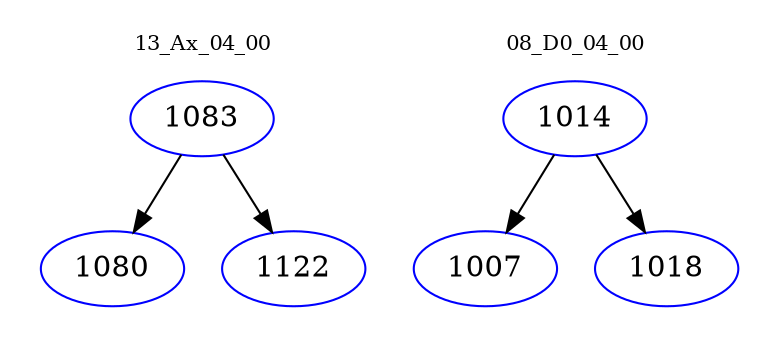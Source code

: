digraph{
subgraph cluster_0 {
color = white
label = "13_Ax_04_00";
fontsize=10;
T0_1083 [label="1083", color="blue"]
T0_1083 -> T0_1080 [color="black"]
T0_1080 [label="1080", color="blue"]
T0_1083 -> T0_1122 [color="black"]
T0_1122 [label="1122", color="blue"]
}
subgraph cluster_1 {
color = white
label = "08_D0_04_00";
fontsize=10;
T1_1014 [label="1014", color="blue"]
T1_1014 -> T1_1007 [color="black"]
T1_1007 [label="1007", color="blue"]
T1_1014 -> T1_1018 [color="black"]
T1_1018 [label="1018", color="blue"]
}
}
